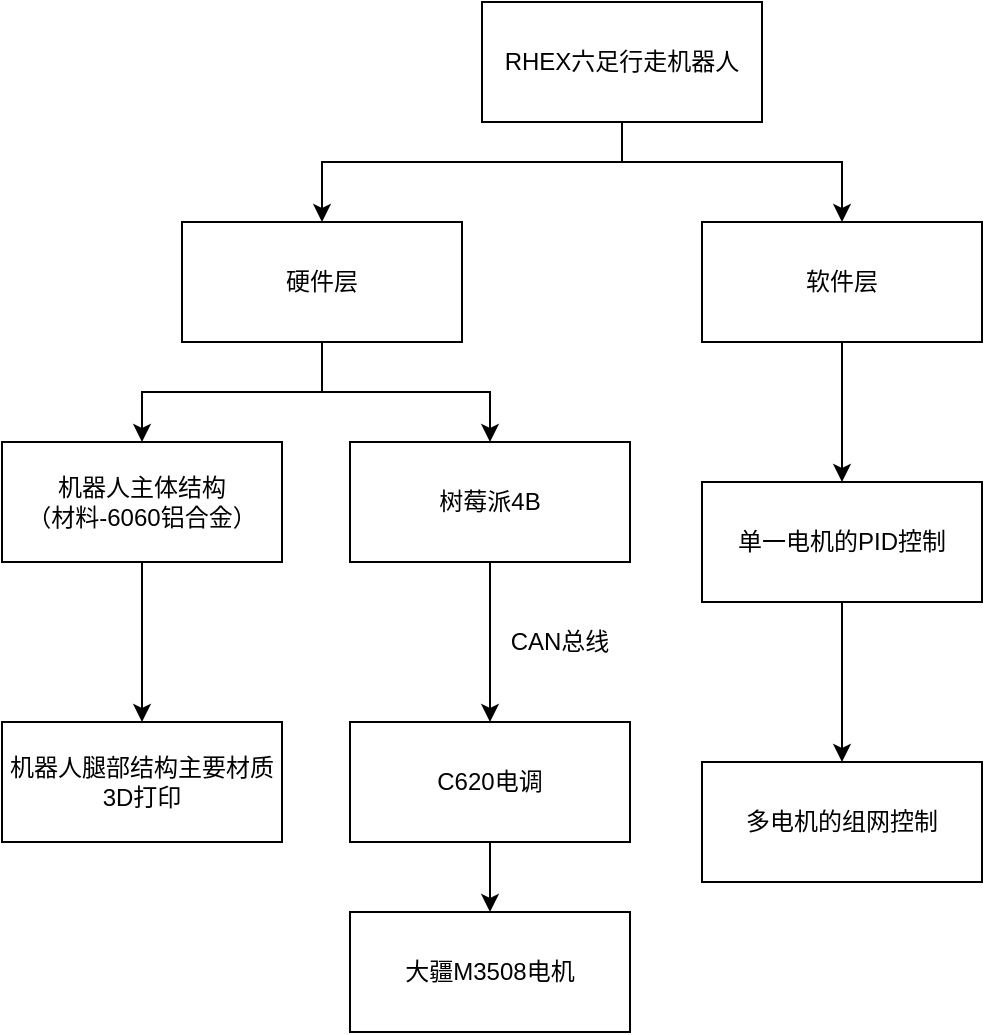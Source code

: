 <mxfile version="14.1.1" type="github">
  <diagram id="0fhJsxupJ34avvza4oCv" name="Page-1">
    <mxGraphModel dx="996" dy="616" grid="1" gridSize="10" guides="1" tooltips="1" connect="1" arrows="1" fold="1" page="1" pageScale="1" pageWidth="827" pageHeight="1169" math="0" shadow="0">
      <root>
        <mxCell id="0" />
        <mxCell id="1" parent="0" />
        <mxCell id="losFjBVcdrx-_rACfw7f-8" style="edgeStyle=orthogonalEdgeStyle;rounded=0;orthogonalLoop=1;jettySize=auto;html=1;entryX=0.5;entryY=0;entryDx=0;entryDy=0;" edge="1" parent="1" source="losFjBVcdrx-_rACfw7f-1" target="losFjBVcdrx-_rACfw7f-7">
          <mxGeometry relative="1" as="geometry">
            <Array as="points">
              <mxPoint x="480" y="200" />
              <mxPoint x="330" y="200" />
            </Array>
          </mxGeometry>
        </mxCell>
        <mxCell id="losFjBVcdrx-_rACfw7f-16" style="edgeStyle=orthogonalEdgeStyle;rounded=0;orthogonalLoop=1;jettySize=auto;html=1;entryX=0.5;entryY=0;entryDx=0;entryDy=0;" edge="1" parent="1" source="losFjBVcdrx-_rACfw7f-1" target="losFjBVcdrx-_rACfw7f-9">
          <mxGeometry relative="1" as="geometry">
            <Array as="points">
              <mxPoint x="480" y="200" />
              <mxPoint x="590" y="200" />
            </Array>
          </mxGeometry>
        </mxCell>
        <mxCell id="losFjBVcdrx-_rACfw7f-1" value="RHEX六足行走机器人" style="rounded=0;whiteSpace=wrap;html=1;" vertex="1" parent="1">
          <mxGeometry x="410" y="120" width="140" height="60" as="geometry" />
        </mxCell>
        <mxCell id="losFjBVcdrx-_rACfw7f-3" value="大疆M3508电机" style="rounded=0;whiteSpace=wrap;html=1;" vertex="1" parent="1">
          <mxGeometry x="344" y="575" width="140" height="60" as="geometry" />
        </mxCell>
        <mxCell id="losFjBVcdrx-_rACfw7f-13" style="edgeStyle=orthogonalEdgeStyle;rounded=0;orthogonalLoop=1;jettySize=auto;html=1;entryX=0.5;entryY=0;entryDx=0;entryDy=0;" edge="1" parent="1" source="losFjBVcdrx-_rACfw7f-5" target="losFjBVcdrx-_rACfw7f-11">
          <mxGeometry relative="1" as="geometry" />
        </mxCell>
        <mxCell id="losFjBVcdrx-_rACfw7f-5" value="树莓派4B" style="rounded=0;whiteSpace=wrap;html=1;" vertex="1" parent="1">
          <mxGeometry x="344" y="340" width="140" height="60" as="geometry" />
        </mxCell>
        <mxCell id="losFjBVcdrx-_rACfw7f-12" style="edgeStyle=orthogonalEdgeStyle;rounded=0;orthogonalLoop=1;jettySize=auto;html=1;entryX=0.5;entryY=0;entryDx=0;entryDy=0;" edge="1" parent="1" source="losFjBVcdrx-_rACfw7f-7" target="losFjBVcdrx-_rACfw7f-5">
          <mxGeometry relative="1" as="geometry" />
        </mxCell>
        <mxCell id="losFjBVcdrx-_rACfw7f-20" style="edgeStyle=orthogonalEdgeStyle;rounded=0;orthogonalLoop=1;jettySize=auto;html=1;entryX=0.5;entryY=0;entryDx=0;entryDy=0;" edge="1" parent="1" source="losFjBVcdrx-_rACfw7f-7" target="losFjBVcdrx-_rACfw7f-18">
          <mxGeometry relative="1" as="geometry" />
        </mxCell>
        <mxCell id="losFjBVcdrx-_rACfw7f-7" value="硬件层" style="rounded=0;whiteSpace=wrap;html=1;" vertex="1" parent="1">
          <mxGeometry x="260" y="230" width="140" height="60" as="geometry" />
        </mxCell>
        <mxCell id="losFjBVcdrx-_rACfw7f-24" style="edgeStyle=orthogonalEdgeStyle;rounded=0;orthogonalLoop=1;jettySize=auto;html=1;" edge="1" parent="1" source="losFjBVcdrx-_rACfw7f-9" target="losFjBVcdrx-_rACfw7f-22">
          <mxGeometry relative="1" as="geometry" />
        </mxCell>
        <mxCell id="losFjBVcdrx-_rACfw7f-9" value="软件层" style="rounded=0;whiteSpace=wrap;html=1;" vertex="1" parent="1">
          <mxGeometry x="520" y="230" width="140" height="60" as="geometry" />
        </mxCell>
        <mxCell id="losFjBVcdrx-_rACfw7f-14" style="edgeStyle=orthogonalEdgeStyle;rounded=0;orthogonalLoop=1;jettySize=auto;html=1;entryX=0.5;entryY=0;entryDx=0;entryDy=0;" edge="1" parent="1" source="losFjBVcdrx-_rACfw7f-11" target="losFjBVcdrx-_rACfw7f-3">
          <mxGeometry relative="1" as="geometry" />
        </mxCell>
        <mxCell id="losFjBVcdrx-_rACfw7f-11" value="C620电调" style="rounded=0;whiteSpace=wrap;html=1;" vertex="1" parent="1">
          <mxGeometry x="344" y="480" width="140" height="60" as="geometry" />
        </mxCell>
        <mxCell id="losFjBVcdrx-_rACfw7f-17" value="CAN总线" style="text;html=1;strokeColor=none;fillColor=none;align=center;verticalAlign=middle;whiteSpace=wrap;rounded=0;" vertex="1" parent="1">
          <mxGeometry x="414" y="430" width="70" height="20" as="geometry" />
        </mxCell>
        <mxCell id="losFjBVcdrx-_rACfw7f-21" style="edgeStyle=orthogonalEdgeStyle;rounded=0;orthogonalLoop=1;jettySize=auto;html=1;entryX=0.5;entryY=0;entryDx=0;entryDy=0;" edge="1" parent="1" source="losFjBVcdrx-_rACfw7f-18" target="losFjBVcdrx-_rACfw7f-19">
          <mxGeometry relative="1" as="geometry" />
        </mxCell>
        <mxCell id="losFjBVcdrx-_rACfw7f-18" value="机器人主体结构&lt;br&gt;（材料-6060铝合金）" style="rounded=0;whiteSpace=wrap;html=1;" vertex="1" parent="1">
          <mxGeometry x="170" y="340" width="140" height="60" as="geometry" />
        </mxCell>
        <mxCell id="losFjBVcdrx-_rACfw7f-19" value="机器人腿部结构主要材质&lt;br&gt;3D打印" style="rounded=0;whiteSpace=wrap;html=1;" vertex="1" parent="1">
          <mxGeometry x="170" y="480" width="140" height="60" as="geometry" />
        </mxCell>
        <mxCell id="losFjBVcdrx-_rACfw7f-25" style="edgeStyle=orthogonalEdgeStyle;rounded=0;orthogonalLoop=1;jettySize=auto;html=1;entryX=0.5;entryY=0;entryDx=0;entryDy=0;" edge="1" parent="1" source="losFjBVcdrx-_rACfw7f-22" target="losFjBVcdrx-_rACfw7f-23">
          <mxGeometry relative="1" as="geometry" />
        </mxCell>
        <mxCell id="losFjBVcdrx-_rACfw7f-22" value="单一电机的PID控制" style="rounded=0;whiteSpace=wrap;html=1;" vertex="1" parent="1">
          <mxGeometry x="520" y="360" width="140" height="60" as="geometry" />
        </mxCell>
        <mxCell id="losFjBVcdrx-_rACfw7f-23" value="多电机的组网控制" style="rounded=0;whiteSpace=wrap;html=1;" vertex="1" parent="1">
          <mxGeometry x="520" y="500" width="140" height="60" as="geometry" />
        </mxCell>
      </root>
    </mxGraphModel>
  </diagram>
</mxfile>
